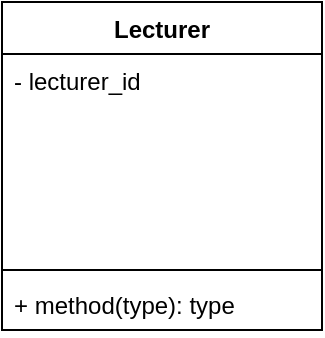 <mxfile version="14.6.13" type="github"><diagram id="2tStsGm4q3WejsGnSc-Z" name="Page-1"><mxGraphModel dx="669" dy="483" grid="1" gridSize="10" guides="1" tooltips="1" connect="1" arrows="1" fold="1" page="1" pageScale="1" pageWidth="850" pageHeight="1100" math="0" shadow="0"><root><mxCell id="0"/><mxCell id="1" parent="0"/><mxCell id="pDJvyK76HOCyMp4TAw3A-2" value="Lecturer" style="swimlane;fontStyle=1;align=center;verticalAlign=top;childLayout=stackLayout;horizontal=1;startSize=26;horizontalStack=0;resizeParent=1;resizeParentMax=0;resizeLast=0;collapsible=1;marginBottom=0;" vertex="1" parent="1"><mxGeometry x="60" y="60" width="160" height="164" as="geometry"/></mxCell><mxCell id="pDJvyK76HOCyMp4TAw3A-3" value="- lecturer_id&#10;" style="text;strokeColor=none;fillColor=none;align=left;verticalAlign=top;spacingLeft=4;spacingRight=4;overflow=hidden;rotatable=0;points=[[0,0.5],[1,0.5]];portConstraint=eastwest;" vertex="1" parent="pDJvyK76HOCyMp4TAw3A-2"><mxGeometry y="26" width="160" height="104" as="geometry"/></mxCell><mxCell id="pDJvyK76HOCyMp4TAw3A-4" value="" style="line;strokeWidth=1;fillColor=none;align=left;verticalAlign=middle;spacingTop=-1;spacingLeft=3;spacingRight=3;rotatable=0;labelPosition=right;points=[];portConstraint=eastwest;" vertex="1" parent="pDJvyK76HOCyMp4TAw3A-2"><mxGeometry y="130" width="160" height="8" as="geometry"/></mxCell><mxCell id="pDJvyK76HOCyMp4TAw3A-5" value="+ method(type): type" style="text;strokeColor=none;fillColor=none;align=left;verticalAlign=top;spacingLeft=4;spacingRight=4;overflow=hidden;rotatable=0;points=[[0,0.5],[1,0.5]];portConstraint=eastwest;" vertex="1" parent="pDJvyK76HOCyMp4TAw3A-2"><mxGeometry y="138" width="160" height="26" as="geometry"/></mxCell></root></mxGraphModel></diagram></mxfile>
